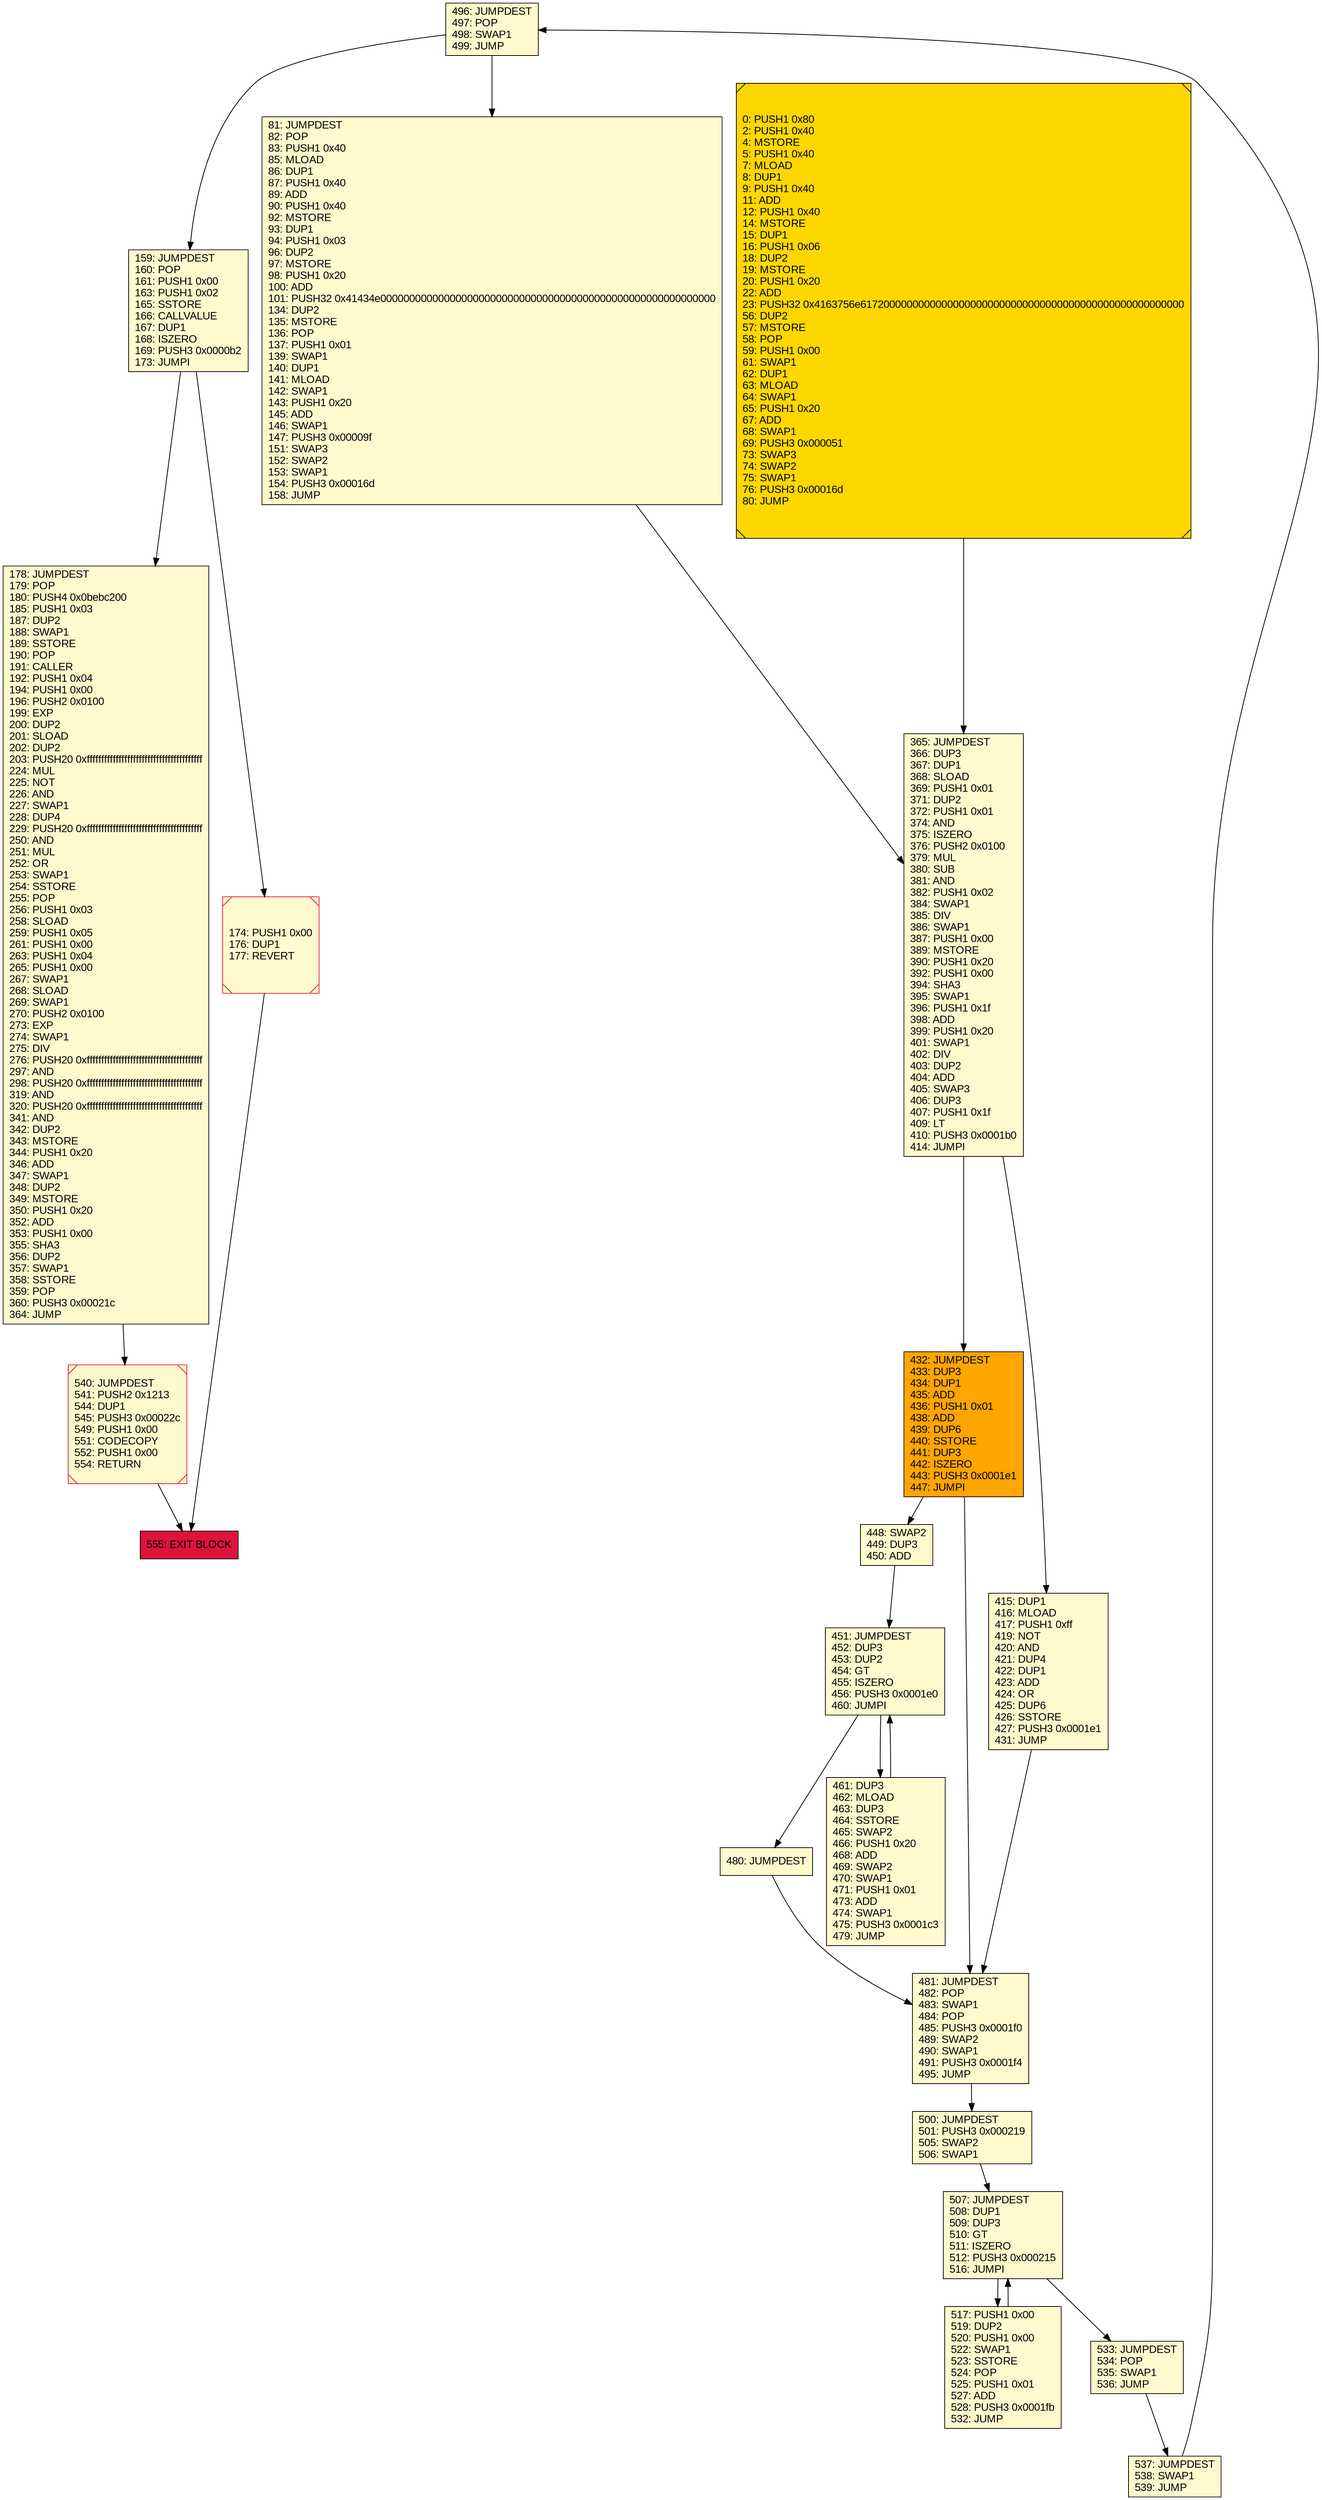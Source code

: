 digraph G {
bgcolor=transparent rankdir=UD;
node [shape=box style=filled color=black fillcolor=white fontname=arial fontcolor=black];
159 [label="159: JUMPDEST\l160: POP\l161: PUSH1 0x00\l163: PUSH1 0x02\l165: SSTORE\l166: CALLVALUE\l167: DUP1\l168: ISZERO\l169: PUSH3 0x0000b2\l173: JUMPI\l" fillcolor=lemonchiffon ];
496 [label="496: JUMPDEST\l497: POP\l498: SWAP1\l499: JUMP\l" fillcolor=lemonchiffon ];
448 [label="448: SWAP2\l449: DUP3\l450: ADD\l" fillcolor=lemonchiffon ];
533 [label="533: JUMPDEST\l534: POP\l535: SWAP1\l536: JUMP\l" fillcolor=lemonchiffon ];
178 [label="178: JUMPDEST\l179: POP\l180: PUSH4 0x0bebc200\l185: PUSH1 0x03\l187: DUP2\l188: SWAP1\l189: SSTORE\l190: POP\l191: CALLER\l192: PUSH1 0x04\l194: PUSH1 0x00\l196: PUSH2 0x0100\l199: EXP\l200: DUP2\l201: SLOAD\l202: DUP2\l203: PUSH20 0xffffffffffffffffffffffffffffffffffffffff\l224: MUL\l225: NOT\l226: AND\l227: SWAP1\l228: DUP4\l229: PUSH20 0xffffffffffffffffffffffffffffffffffffffff\l250: AND\l251: MUL\l252: OR\l253: SWAP1\l254: SSTORE\l255: POP\l256: PUSH1 0x03\l258: SLOAD\l259: PUSH1 0x05\l261: PUSH1 0x00\l263: PUSH1 0x04\l265: PUSH1 0x00\l267: SWAP1\l268: SLOAD\l269: SWAP1\l270: PUSH2 0x0100\l273: EXP\l274: SWAP1\l275: DIV\l276: PUSH20 0xffffffffffffffffffffffffffffffffffffffff\l297: AND\l298: PUSH20 0xffffffffffffffffffffffffffffffffffffffff\l319: AND\l320: PUSH20 0xffffffffffffffffffffffffffffffffffffffff\l341: AND\l342: DUP2\l343: MSTORE\l344: PUSH1 0x20\l346: ADD\l347: SWAP1\l348: DUP2\l349: MSTORE\l350: PUSH1 0x20\l352: ADD\l353: PUSH1 0x00\l355: SHA3\l356: DUP2\l357: SWAP1\l358: SSTORE\l359: POP\l360: PUSH3 0x00021c\l364: JUMP\l" fillcolor=lemonchiffon ];
500 [label="500: JUMPDEST\l501: PUSH3 0x000219\l505: SWAP2\l506: SWAP1\l" fillcolor=lemonchiffon ];
555 [label="555: EXIT BLOCK\l" fillcolor=crimson ];
537 [label="537: JUMPDEST\l538: SWAP1\l539: JUMP\l" fillcolor=lemonchiffon ];
480 [label="480: JUMPDEST\l" fillcolor=lemonchiffon ];
451 [label="451: JUMPDEST\l452: DUP3\l453: DUP2\l454: GT\l455: ISZERO\l456: PUSH3 0x0001e0\l460: JUMPI\l" fillcolor=lemonchiffon ];
365 [label="365: JUMPDEST\l366: DUP3\l367: DUP1\l368: SLOAD\l369: PUSH1 0x01\l371: DUP2\l372: PUSH1 0x01\l374: AND\l375: ISZERO\l376: PUSH2 0x0100\l379: MUL\l380: SUB\l381: AND\l382: PUSH1 0x02\l384: SWAP1\l385: DIV\l386: SWAP1\l387: PUSH1 0x00\l389: MSTORE\l390: PUSH1 0x20\l392: PUSH1 0x00\l394: SHA3\l395: SWAP1\l396: PUSH1 0x1f\l398: ADD\l399: PUSH1 0x20\l401: SWAP1\l402: DIV\l403: DUP2\l404: ADD\l405: SWAP3\l406: DUP3\l407: PUSH1 0x1f\l409: LT\l410: PUSH3 0x0001b0\l414: JUMPI\l" fillcolor=lemonchiffon ];
174 [label="174: PUSH1 0x00\l176: DUP1\l177: REVERT\l" fillcolor=lemonchiffon shape=Msquare color=crimson ];
0 [label="0: PUSH1 0x80\l2: PUSH1 0x40\l4: MSTORE\l5: PUSH1 0x40\l7: MLOAD\l8: DUP1\l9: PUSH1 0x40\l11: ADD\l12: PUSH1 0x40\l14: MSTORE\l15: DUP1\l16: PUSH1 0x06\l18: DUP2\l19: MSTORE\l20: PUSH1 0x20\l22: ADD\l23: PUSH32 0x4163756e61720000000000000000000000000000000000000000000000000000\l56: DUP2\l57: MSTORE\l58: POP\l59: PUSH1 0x00\l61: SWAP1\l62: DUP1\l63: MLOAD\l64: SWAP1\l65: PUSH1 0x20\l67: ADD\l68: SWAP1\l69: PUSH3 0x000051\l73: SWAP3\l74: SWAP2\l75: SWAP1\l76: PUSH3 0x00016d\l80: JUMP\l" fillcolor=lemonchiffon shape=Msquare fillcolor=gold ];
481 [label="481: JUMPDEST\l482: POP\l483: SWAP1\l484: POP\l485: PUSH3 0x0001f0\l489: SWAP2\l490: SWAP1\l491: PUSH3 0x0001f4\l495: JUMP\l" fillcolor=lemonchiffon ];
432 [label="432: JUMPDEST\l433: DUP3\l434: DUP1\l435: ADD\l436: PUSH1 0x01\l438: ADD\l439: DUP6\l440: SSTORE\l441: DUP3\l442: ISZERO\l443: PUSH3 0x0001e1\l447: JUMPI\l" fillcolor=orange ];
517 [label="517: PUSH1 0x00\l519: DUP2\l520: PUSH1 0x00\l522: SWAP1\l523: SSTORE\l524: POP\l525: PUSH1 0x01\l527: ADD\l528: PUSH3 0x0001fb\l532: JUMP\l" fillcolor=lemonchiffon ];
461 [label="461: DUP3\l462: MLOAD\l463: DUP3\l464: SSTORE\l465: SWAP2\l466: PUSH1 0x20\l468: ADD\l469: SWAP2\l470: SWAP1\l471: PUSH1 0x01\l473: ADD\l474: SWAP1\l475: PUSH3 0x0001c3\l479: JUMP\l" fillcolor=lemonchiffon ];
415 [label="415: DUP1\l416: MLOAD\l417: PUSH1 0xff\l419: NOT\l420: AND\l421: DUP4\l422: DUP1\l423: ADD\l424: OR\l425: DUP6\l426: SSTORE\l427: PUSH3 0x0001e1\l431: JUMP\l" fillcolor=lemonchiffon ];
540 [label="540: JUMPDEST\l541: PUSH2 0x1213\l544: DUP1\l545: PUSH3 0x00022c\l549: PUSH1 0x00\l551: CODECOPY\l552: PUSH1 0x00\l554: RETURN\l" fillcolor=lemonchiffon shape=Msquare color=crimson ];
81 [label="81: JUMPDEST\l82: POP\l83: PUSH1 0x40\l85: MLOAD\l86: DUP1\l87: PUSH1 0x40\l89: ADD\l90: PUSH1 0x40\l92: MSTORE\l93: DUP1\l94: PUSH1 0x03\l96: DUP2\l97: MSTORE\l98: PUSH1 0x20\l100: ADD\l101: PUSH32 0x41434e0000000000000000000000000000000000000000000000000000000000\l134: DUP2\l135: MSTORE\l136: POP\l137: PUSH1 0x01\l139: SWAP1\l140: DUP1\l141: MLOAD\l142: SWAP1\l143: PUSH1 0x20\l145: ADD\l146: SWAP1\l147: PUSH3 0x00009f\l151: SWAP3\l152: SWAP2\l153: SWAP1\l154: PUSH3 0x00016d\l158: JUMP\l" fillcolor=lemonchiffon ];
507 [label="507: JUMPDEST\l508: DUP1\l509: DUP3\l510: GT\l511: ISZERO\l512: PUSH3 0x000215\l516: JUMPI\l" fillcolor=lemonchiffon ];
451 -> 480;
159 -> 178;
415 -> 481;
537 -> 496;
159 -> 174;
500 -> 507;
451 -> 461;
461 -> 451;
481 -> 500;
365 -> 432;
178 -> 540;
507 -> 533;
0 -> 365;
496 -> 159;
174 -> 555;
432 -> 481;
533 -> 537;
507 -> 517;
517 -> 507;
448 -> 451;
81 -> 365;
365 -> 415;
432 -> 448;
540 -> 555;
480 -> 481;
496 -> 81;
}